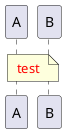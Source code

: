 {
  "sha1": "ism07n7tvy1bhxsz0de1jf6xys9eiuh",
  "insertion": {
    "when": "2024-06-03T18:59:31.181Z",
    "url": "http://forum.plantuml.net/9405/stereotype-note-over-multiple-participants-is-crashing",
    "user": "plantuml@gmail.com"
  }
}
@startuml
skinparam useBetaStyle true
<style>
.red {
  fontColor red
}
</style>
participant A
participant B
note<<red>> over A, B : test
@enduml
